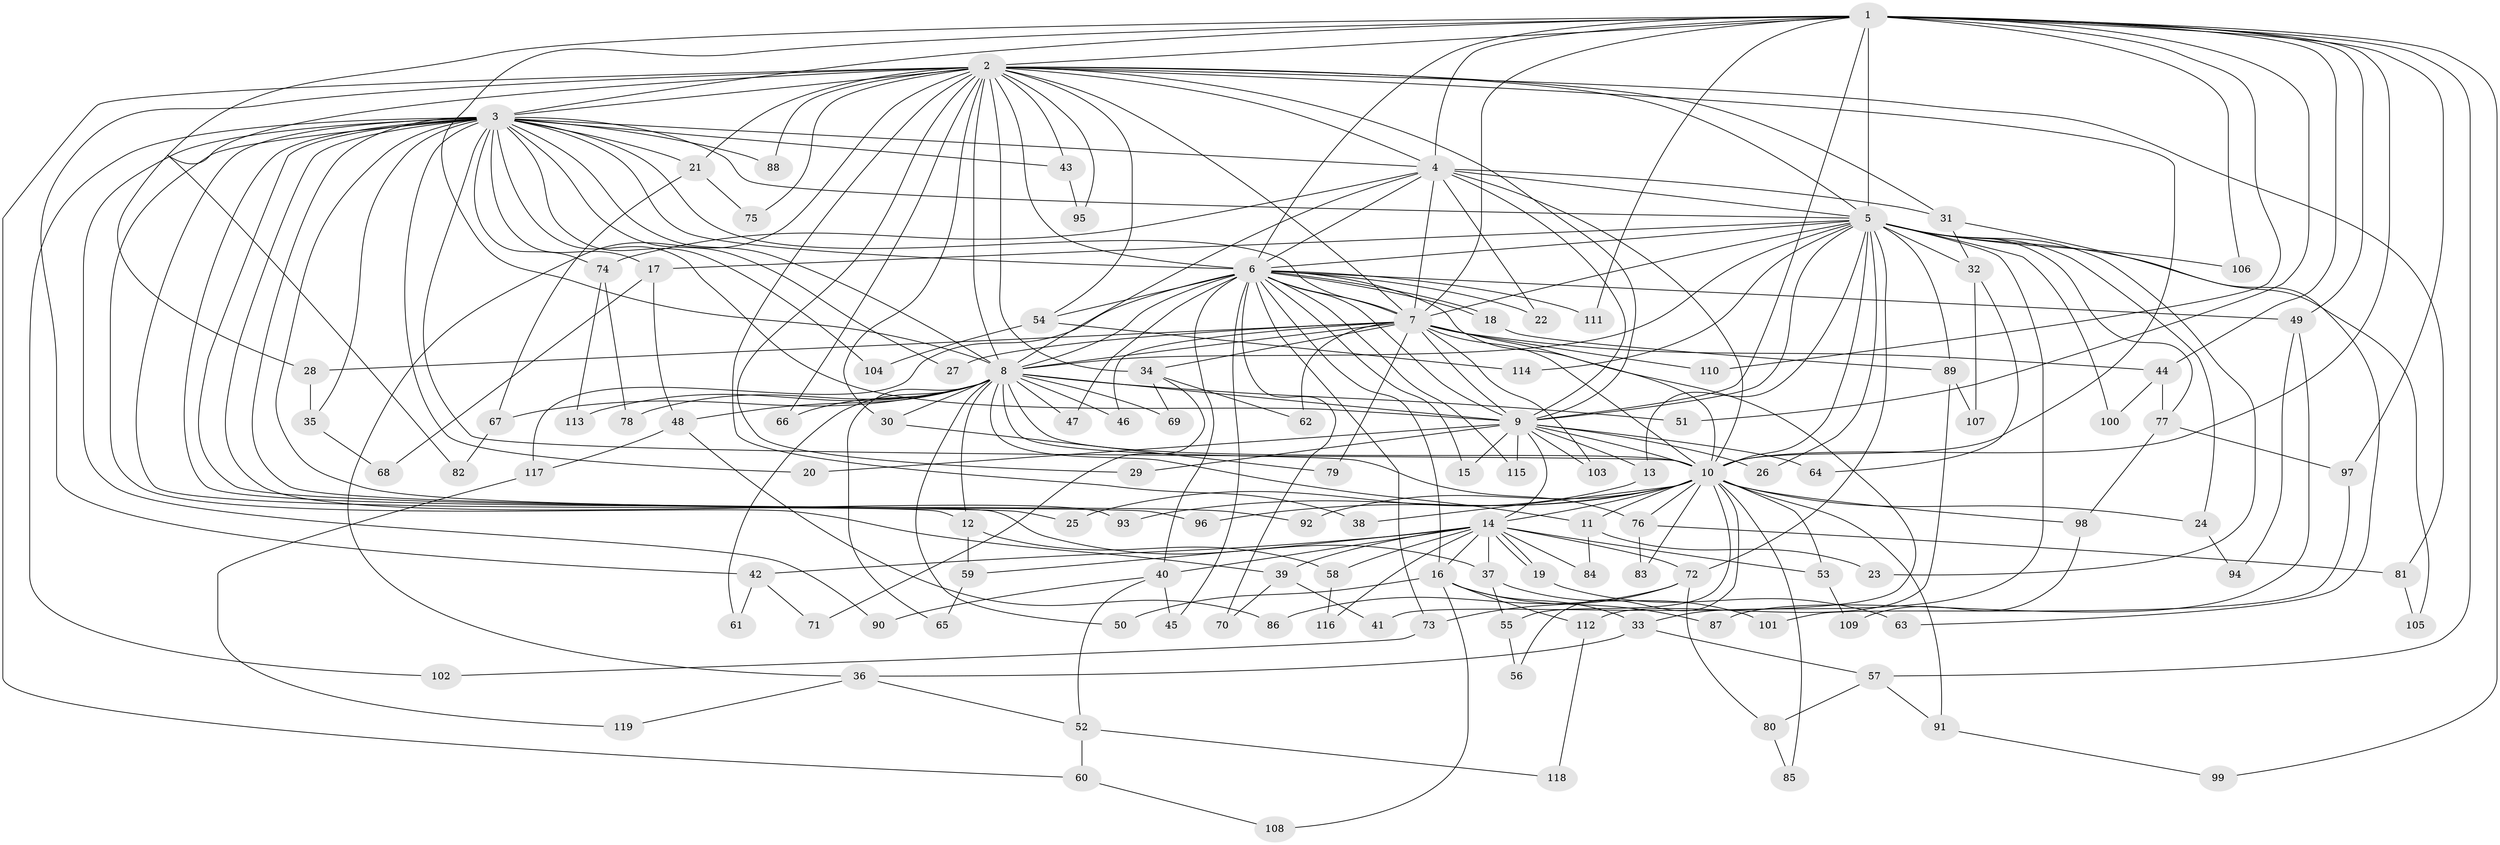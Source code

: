 // Generated by graph-tools (version 1.1) at 2025/25/03/09/25 03:25:51]
// undirected, 119 vertices, 263 edges
graph export_dot {
graph [start="1"]
  node [color=gray90,style=filled];
  1;
  2;
  3;
  4;
  5;
  6;
  7;
  8;
  9;
  10;
  11;
  12;
  13;
  14;
  15;
  16;
  17;
  18;
  19;
  20;
  21;
  22;
  23;
  24;
  25;
  26;
  27;
  28;
  29;
  30;
  31;
  32;
  33;
  34;
  35;
  36;
  37;
  38;
  39;
  40;
  41;
  42;
  43;
  44;
  45;
  46;
  47;
  48;
  49;
  50;
  51;
  52;
  53;
  54;
  55;
  56;
  57;
  58;
  59;
  60;
  61;
  62;
  63;
  64;
  65;
  66;
  67;
  68;
  69;
  70;
  71;
  72;
  73;
  74;
  75;
  76;
  77;
  78;
  79;
  80;
  81;
  82;
  83;
  84;
  85;
  86;
  87;
  88;
  89;
  90;
  91;
  92;
  93;
  94;
  95;
  96;
  97;
  98;
  99;
  100;
  101;
  102;
  103;
  104;
  105;
  106;
  107;
  108;
  109;
  110;
  111;
  112;
  113;
  114;
  115;
  116;
  117;
  118;
  119;
  1 -- 2;
  1 -- 3;
  1 -- 4;
  1 -- 5;
  1 -- 6;
  1 -- 7;
  1 -- 8;
  1 -- 9;
  1 -- 10;
  1 -- 28;
  1 -- 44;
  1 -- 49;
  1 -- 51;
  1 -- 57;
  1 -- 97;
  1 -- 99;
  1 -- 106;
  1 -- 110;
  1 -- 111;
  2 -- 3;
  2 -- 4;
  2 -- 5;
  2 -- 6;
  2 -- 7;
  2 -- 8;
  2 -- 9;
  2 -- 10;
  2 -- 21;
  2 -- 29;
  2 -- 30;
  2 -- 31;
  2 -- 34;
  2 -- 36;
  2 -- 38;
  2 -- 42;
  2 -- 43;
  2 -- 54;
  2 -- 60;
  2 -- 66;
  2 -- 75;
  2 -- 81;
  2 -- 82;
  2 -- 88;
  2 -- 95;
  3 -- 4;
  3 -- 5;
  3 -- 6;
  3 -- 7;
  3 -- 8;
  3 -- 9;
  3 -- 10;
  3 -- 12;
  3 -- 17;
  3 -- 20;
  3 -- 21;
  3 -- 25;
  3 -- 27;
  3 -- 35;
  3 -- 37;
  3 -- 39;
  3 -- 43;
  3 -- 74;
  3 -- 88;
  3 -- 90;
  3 -- 92;
  3 -- 93;
  3 -- 96;
  3 -- 102;
  3 -- 104;
  4 -- 5;
  4 -- 6;
  4 -- 7;
  4 -- 8;
  4 -- 9;
  4 -- 10;
  4 -- 22;
  4 -- 31;
  4 -- 74;
  5 -- 6;
  5 -- 7;
  5 -- 8;
  5 -- 9;
  5 -- 10;
  5 -- 13;
  5 -- 17;
  5 -- 23;
  5 -- 24;
  5 -- 26;
  5 -- 32;
  5 -- 33;
  5 -- 72;
  5 -- 77;
  5 -- 89;
  5 -- 100;
  5 -- 105;
  5 -- 106;
  5 -- 114;
  6 -- 7;
  6 -- 8;
  6 -- 9;
  6 -- 10;
  6 -- 15;
  6 -- 16;
  6 -- 18;
  6 -- 18;
  6 -- 22;
  6 -- 40;
  6 -- 45;
  6 -- 47;
  6 -- 49;
  6 -- 54;
  6 -- 70;
  6 -- 73;
  6 -- 111;
  6 -- 115;
  6 -- 117;
  7 -- 8;
  7 -- 9;
  7 -- 10;
  7 -- 27;
  7 -- 28;
  7 -- 34;
  7 -- 41;
  7 -- 44;
  7 -- 46;
  7 -- 62;
  7 -- 79;
  7 -- 103;
  7 -- 110;
  8 -- 9;
  8 -- 10;
  8 -- 11;
  8 -- 12;
  8 -- 30;
  8 -- 46;
  8 -- 47;
  8 -- 48;
  8 -- 50;
  8 -- 51;
  8 -- 61;
  8 -- 65;
  8 -- 66;
  8 -- 67;
  8 -- 69;
  8 -- 76;
  8 -- 78;
  8 -- 113;
  9 -- 10;
  9 -- 13;
  9 -- 14;
  9 -- 15;
  9 -- 20;
  9 -- 26;
  9 -- 29;
  9 -- 64;
  9 -- 103;
  9 -- 115;
  10 -- 11;
  10 -- 14;
  10 -- 24;
  10 -- 38;
  10 -- 53;
  10 -- 55;
  10 -- 56;
  10 -- 76;
  10 -- 83;
  10 -- 85;
  10 -- 91;
  10 -- 92;
  10 -- 93;
  10 -- 96;
  10 -- 98;
  11 -- 23;
  11 -- 84;
  12 -- 58;
  12 -- 59;
  13 -- 25;
  14 -- 16;
  14 -- 19;
  14 -- 19;
  14 -- 37;
  14 -- 39;
  14 -- 40;
  14 -- 42;
  14 -- 53;
  14 -- 58;
  14 -- 59;
  14 -- 72;
  14 -- 84;
  14 -- 116;
  16 -- 33;
  16 -- 50;
  16 -- 87;
  16 -- 108;
  16 -- 112;
  17 -- 48;
  17 -- 68;
  18 -- 89;
  19 -- 63;
  21 -- 67;
  21 -- 75;
  24 -- 94;
  28 -- 35;
  30 -- 79;
  31 -- 32;
  31 -- 63;
  32 -- 64;
  32 -- 107;
  33 -- 36;
  33 -- 57;
  34 -- 62;
  34 -- 69;
  34 -- 71;
  35 -- 68;
  36 -- 52;
  36 -- 119;
  37 -- 55;
  37 -- 101;
  39 -- 41;
  39 -- 70;
  40 -- 45;
  40 -- 52;
  40 -- 90;
  42 -- 61;
  42 -- 71;
  43 -- 95;
  44 -- 77;
  44 -- 100;
  48 -- 86;
  48 -- 117;
  49 -- 87;
  49 -- 94;
  52 -- 60;
  52 -- 118;
  53 -- 109;
  54 -- 104;
  54 -- 114;
  55 -- 56;
  57 -- 80;
  57 -- 91;
  58 -- 116;
  59 -- 65;
  60 -- 108;
  67 -- 82;
  72 -- 73;
  72 -- 80;
  72 -- 86;
  73 -- 102;
  74 -- 78;
  74 -- 113;
  76 -- 81;
  76 -- 83;
  77 -- 97;
  77 -- 98;
  80 -- 85;
  81 -- 105;
  89 -- 107;
  89 -- 112;
  91 -- 99;
  97 -- 101;
  98 -- 109;
  112 -- 118;
  117 -- 119;
}
